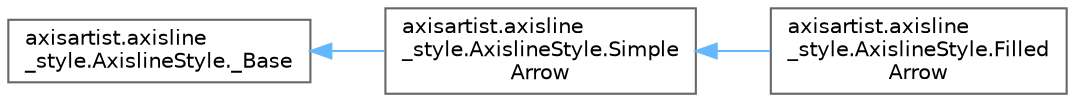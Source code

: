 digraph "Graphical Class Hierarchy"
{
 // LATEX_PDF_SIZE
  bgcolor="transparent";
  edge [fontname=Helvetica,fontsize=10,labelfontname=Helvetica,labelfontsize=10];
  node [fontname=Helvetica,fontsize=10,shape=box,height=0.2,width=0.4];
  rankdir="LR";
  Node0 [id="Node000000",label="axisartist.axisline\l_style.AxislineStyle._Base",height=0.2,width=0.4,color="grey40", fillcolor="white", style="filled",URL="$d9/dfb/classaxisartist_1_1axisline__style_1_1AxislineStyle_1_1__Base.html",tooltip=" "];
  Node0 -> Node1 [id="edge3262_Node000000_Node000001",dir="back",color="steelblue1",style="solid",tooltip=" "];
  Node1 [id="Node000001",label="axisartist.axisline\l_style.AxislineStyle.Simple\lArrow",height=0.2,width=0.4,color="grey40", fillcolor="white", style="filled",URL="$d9/d35/classaxisartist_1_1axisline__style_1_1AxislineStyle_1_1SimpleArrow.html",tooltip=" "];
  Node1 -> Node2 [id="edge3263_Node000001_Node000002",dir="back",color="steelblue1",style="solid",tooltip=" "];
  Node2 [id="Node000002",label="axisartist.axisline\l_style.AxislineStyle.Filled\lArrow",height=0.2,width=0.4,color="grey40", fillcolor="white", style="filled",URL="$df/d03/classaxisartist_1_1axisline__style_1_1AxislineStyle_1_1FilledArrow.html",tooltip=" "];
}
